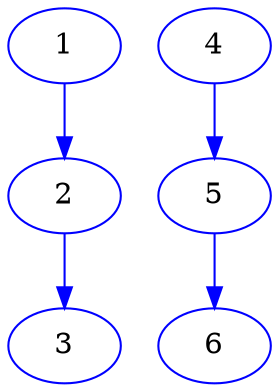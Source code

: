 digraph "path-g" {
	node [color=black];
	edge [color=black];
	1	[color=blue];
	2	[color=blue];
	1 -> 2	[key=new_edge,
		color=blue];
	3	[color=blue];
	2 -> 3	[key=new_edge,
		color=blue];
	4	[color=blue];
	5	[color=blue];
	4 -> 5	[key=new_edge,
		color=blue];
	6	[color=blue];
	5 -> 6	[key=new_edge,
		color=blue];
}

